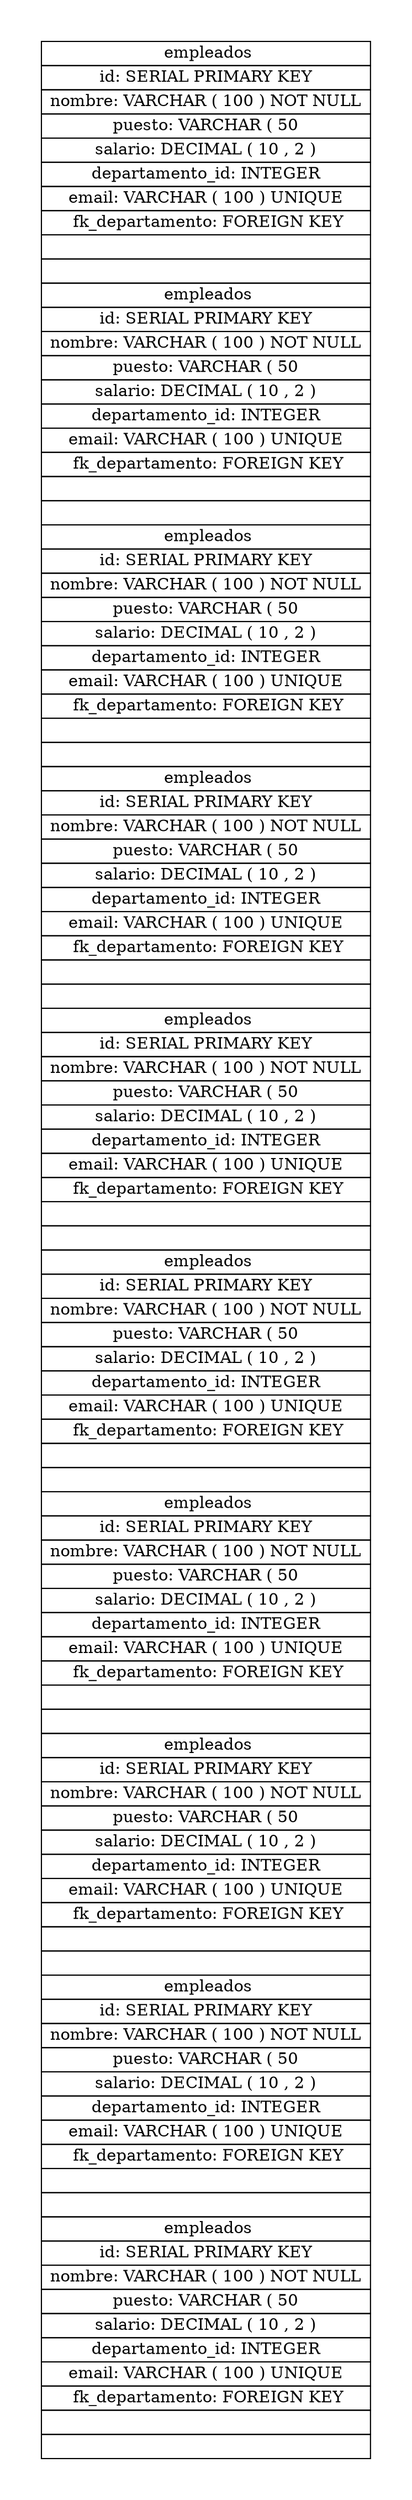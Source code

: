 digraph {
  graph [pad="0.5", nodesep="0.5", ranksep="2" ]  //  splines=ortho]
  node  [shape=plain]
 // rankdir=LR;  // makes a very small difference

Foo [label=<
<table border="0" cellborder="1" cellspacing="0">
  <tr>  <td> empleados</td></tr>
  <tr>  <td> id: SERIAL PRIMARY KEY </td></tr>
  <tr>  <td> nombre: VARCHAR ( 100 ) NOT NULL </td></tr>
  <tr>  <td> puesto: VARCHAR ( 50 </td></tr>
  <tr>  <td> salario: DECIMAL ( 10 , 2 ) </td></tr>
  <tr>  <td> departamento_id: INTEGER </td></tr>
  <tr>  <td> email: VARCHAR ( 100 ) UNIQUE </td></tr>
  <tr>  <td> fk_departamento: FOREIGN KEY</td></tr>
  <tr>  <td> </td></tr>
  <tr>  <td> </td></tr>
  <tr>  <td> empleados</td></tr>
  <tr>  <td> id: SERIAL PRIMARY KEY </td></tr>
  <tr>  <td> nombre: VARCHAR ( 100 ) NOT NULL </td></tr>
  <tr>  <td> puesto: VARCHAR ( 50 </td></tr>
  <tr>  <td> salario: DECIMAL ( 10 , 2 ) </td></tr>
  <tr>  <td> departamento_id: INTEGER </td></tr>
  <tr>  <td> email: VARCHAR ( 100 ) UNIQUE </td></tr>
  <tr>  <td> fk_departamento: FOREIGN KEY</td></tr>
  <tr>  <td> </td></tr>
  <tr>  <td> </td></tr>
  <tr>  <td> empleados</td></tr>
  <tr>  <td> id: SERIAL PRIMARY KEY </td></tr>
  <tr>  <td> nombre: VARCHAR ( 100 ) NOT NULL </td></tr>
  <tr>  <td> puesto: VARCHAR ( 50 </td></tr>
  <tr>  <td> salario: DECIMAL ( 10 , 2 ) </td></tr>
  <tr>  <td> departamento_id: INTEGER </td></tr>
  <tr>  <td> email: VARCHAR ( 100 ) UNIQUE </td></tr>
  <tr>  <td> fk_departamento: FOREIGN KEY</td></tr>
  <tr>  <td> </td></tr>
  <tr>  <td> </td></tr>
  <tr>  <td> empleados</td></tr>
  <tr>  <td> id: SERIAL PRIMARY KEY </td></tr>
  <tr>  <td> nombre: VARCHAR ( 100 ) NOT NULL </td></tr>
  <tr>  <td> puesto: VARCHAR ( 50 </td></tr>
  <tr>  <td> salario: DECIMAL ( 10 , 2 ) </td></tr>
  <tr>  <td> departamento_id: INTEGER </td></tr>
  <tr>  <td> email: VARCHAR ( 100 ) UNIQUE </td></tr>
  <tr>  <td> fk_departamento: FOREIGN KEY</td></tr>
  <tr>  <td> </td></tr>
  <tr>  <td> </td></tr>
  <tr>  <td> empleados</td></tr>
  <tr>  <td> id: SERIAL PRIMARY KEY </td></tr>
  <tr>  <td> nombre: VARCHAR ( 100 ) NOT NULL </td></tr>
  <tr>  <td> puesto: VARCHAR ( 50 </td></tr>
  <tr>  <td> salario: DECIMAL ( 10 , 2 ) </td></tr>
  <tr>  <td> departamento_id: INTEGER </td></tr>
  <tr>  <td> email: VARCHAR ( 100 ) UNIQUE </td></tr>
  <tr>  <td> fk_departamento: FOREIGN KEY</td></tr>
  <tr>  <td> </td></tr>
  <tr>  <td> </td></tr>
  <tr>  <td> empleados</td></tr>
  <tr>  <td> id: SERIAL PRIMARY KEY </td></tr>
  <tr>  <td> nombre: VARCHAR ( 100 ) NOT NULL </td></tr>
  <tr>  <td> puesto: VARCHAR ( 50 </td></tr>
  <tr>  <td> salario: DECIMAL ( 10 , 2 ) </td></tr>
  <tr>  <td> departamento_id: INTEGER </td></tr>
  <tr>  <td> email: VARCHAR ( 100 ) UNIQUE </td></tr>
  <tr>  <td> fk_departamento: FOREIGN KEY</td></tr>
  <tr>  <td> </td></tr>
  <tr>  <td> </td></tr>
  <tr>  <td> empleados</td></tr>
  <tr>  <td> id: SERIAL PRIMARY KEY </td></tr>
  <tr>  <td> nombre: VARCHAR ( 100 ) NOT NULL </td></tr>
  <tr>  <td> puesto: VARCHAR ( 50 </td></tr>
  <tr>  <td> salario: DECIMAL ( 10 , 2 ) </td></tr>
  <tr>  <td> departamento_id: INTEGER </td></tr>
  <tr>  <td> email: VARCHAR ( 100 ) UNIQUE </td></tr>
  <tr>  <td> fk_departamento: FOREIGN KEY</td></tr>
  <tr>  <td> </td></tr>
  <tr>  <td> </td></tr>
  <tr>  <td> empleados</td></tr>
  <tr>  <td> id: SERIAL PRIMARY KEY </td></tr>
  <tr>  <td> nombre: VARCHAR ( 100 ) NOT NULL </td></tr>
  <tr>  <td> puesto: VARCHAR ( 50 </td></tr>
  <tr>  <td> salario: DECIMAL ( 10 , 2 ) </td></tr>
  <tr>  <td> departamento_id: INTEGER </td></tr>
  <tr>  <td> email: VARCHAR ( 100 ) UNIQUE </td></tr>
  <tr>  <td> fk_departamento: FOREIGN KEY</td></tr>
  <tr>  <td> </td></tr>
  <tr>  <td> </td></tr>
  <tr>  <td> empleados</td></tr>
  <tr>  <td> id: SERIAL PRIMARY KEY </td></tr>
  <tr>  <td> nombre: VARCHAR ( 100 ) NOT NULL </td></tr>
  <tr>  <td> puesto: VARCHAR ( 50 </td></tr>
  <tr>  <td> salario: DECIMAL ( 10 , 2 ) </td></tr>
  <tr>  <td> departamento_id: INTEGER </td></tr>
  <tr>  <td> email: VARCHAR ( 100 ) UNIQUE </td></tr>
  <tr>  <td> fk_departamento: FOREIGN KEY</td></tr>
  <tr>  <td> </td></tr>
  <tr>  <td> </td></tr>
  <tr>  <td> empleados</td></tr>
  <tr>  <td> id: SERIAL PRIMARY KEY </td></tr>
  <tr>  <td> nombre: VARCHAR ( 100 ) NOT NULL </td></tr>
  <tr>  <td> puesto: VARCHAR ( 50 </td></tr>
  <tr>  <td> salario: DECIMAL ( 10 , 2 ) </td></tr>
  <tr>  <td> departamento_id: INTEGER </td></tr>
  <tr>  <td> email: VARCHAR ( 100 ) UNIQUE </td></tr>
  <tr>  <td> fk_departamento: FOREIGN KEY</td></tr>
  <tr>  <td> </td></tr>
  <tr>  <td> </td></tr>
</table>>];


}